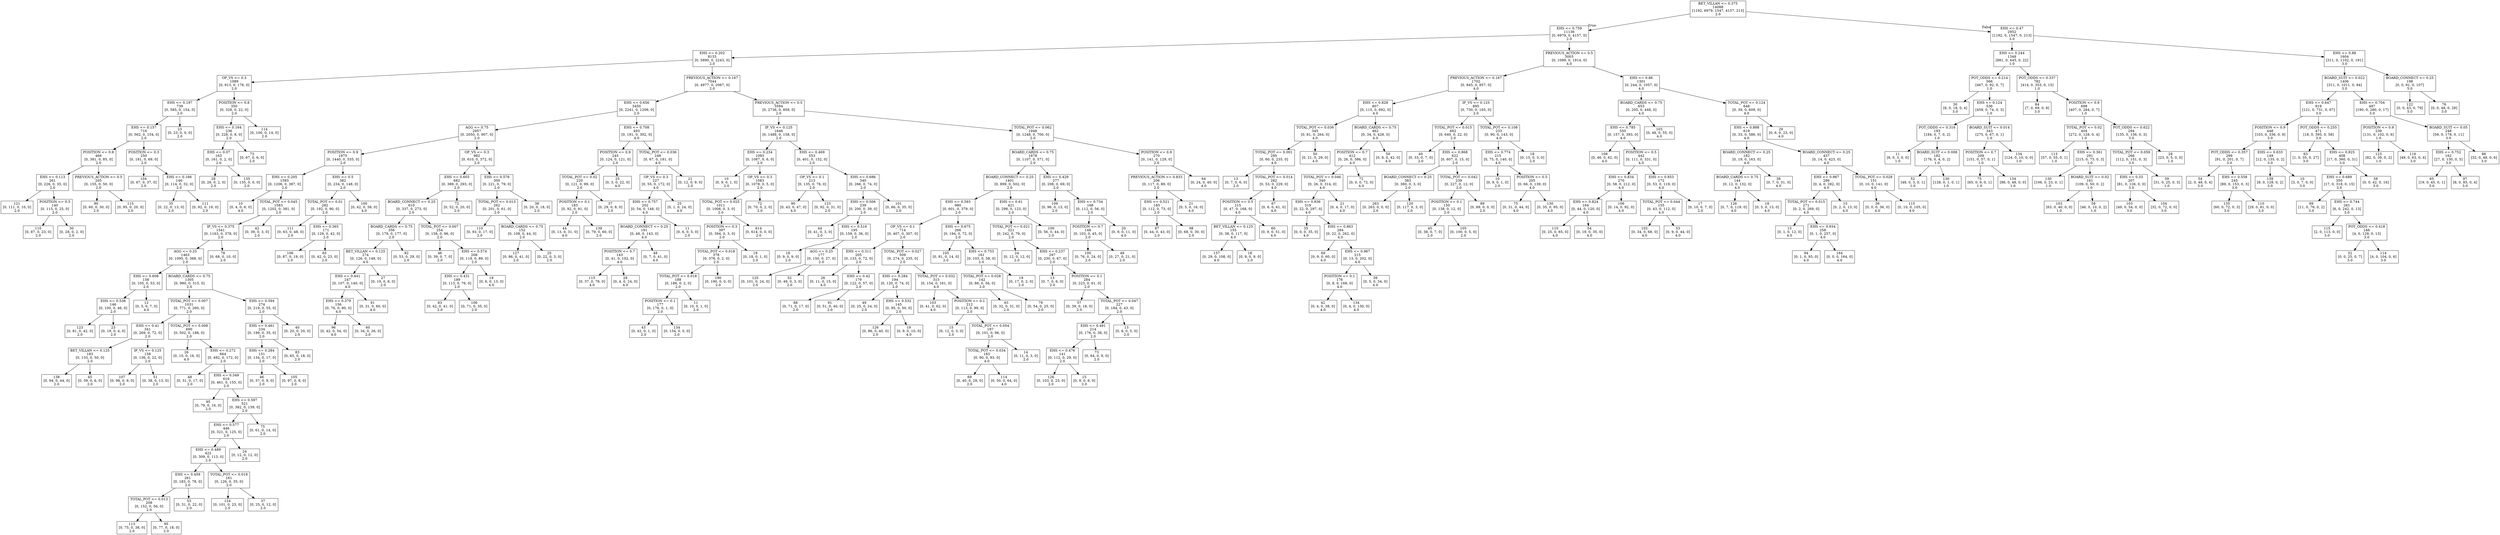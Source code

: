 digraph Tree {
node [shape=box] ;
0 [label="BET_VILLAN <= 0.375\n14088\n[1192, 6979, 1547, 4157, 213]\n2.0"] ;
1 [label="EHS <= 0.759\n11136\n[0, 6979, 0, 4157, 0]\n2.0"] ;
0 -> 1 [labeldistance=2.5, labelangle=45, headlabel="True"] ;
2 [label="EHS <= 0.202\n8133\n[0, 5890, 0, 2243, 0]\n2.0"] ;
1 -> 2 ;
3 [label="OP_VS <= 0.3\n1089\n[0, 913, 0, 176, 0]\n2.0"] ;
2 -> 3 ;
4 [label="EHS <= 0.197\n739\n[0, 585, 0, 154, 0]\n2.0"] ;
3 -> 4 ;
5 [label="EHS <= 0.157\n716\n[0, 562, 0, 154, 0]\n2.0"] ;
4 -> 5 ;
6 [label="POSITION <= 0.9\n466\n[0, 381, 0, 85, 0]\n2.0"] ;
5 -> 6 ;
7 [label="EHS <= 0.113\n261\n[0, 226, 0, 35, 0]\n2.0"] ;
6 -> 7 ;
8 [label="121\n[0, 111, 0, 10, 0]\n2.0"] ;
7 -> 8 ;
9 [label="POSITION <= 0.3\n140\n[0, 115, 0, 25, 0]\n2.0"] ;
7 -> 9 ;
10 [label="110\n[0, 87, 0, 23, 0]\n2.0"] ;
9 -> 10 ;
11 [label="30\n[0, 28, 0, 2, 0]\n2.0"] ;
9 -> 11 ;
12 [label="PREVIOUS_ACTION <= 0.5\n205\n[0, 155, 0, 50, 0]\n2.0"] ;
6 -> 12 ;
13 [label="90\n[0, 60, 0, 30, 0]\n2.0"] ;
12 -> 13 ;
14 [label="115\n[0, 95, 0, 20, 0]\n2.0"] ;
12 -> 14 ;
15 [label="POSITION <= 0.3\n250\n[0, 181, 0, 69, 0]\n2.0"] ;
5 -> 15 ;
16 [label="104\n[0, 67, 0, 37, 0]\n2.0"] ;
15 -> 16 ;
17 [label="EHS <= 0.166\n146\n[0, 114, 0, 32, 0]\n2.0"] ;
15 -> 17 ;
18 [label="35\n[0, 22, 0, 13, 0]\n2.0"] ;
17 -> 18 ;
19 [label="111\n[0, 92, 0, 19, 0]\n2.0"] ;
17 -> 19 ;
20 [label="23\n[0, 23, 0, 0, 0]\n2.0"] ;
4 -> 20 ;
21 [label="POSITION <= 0.8\n350\n[0, 328, 0, 22, 0]\n2.0"] ;
3 -> 21 ;
22 [label="EHS <= 0.164\n236\n[0, 228, 0, 8, 0]\n2.0"] ;
21 -> 22 ;
23 [label="EHS <= 0.07\n163\n[0, 161, 0, 2, 0]\n2.0"] ;
22 -> 23 ;
24 [label="28\n[0, 26, 0, 2, 0]\n2.0"] ;
23 -> 24 ;
25 [label="135\n[0, 135, 0, 0, 0]\n2.0"] ;
23 -> 25 ;
26 [label="73\n[0, 67, 0, 6, 0]\n2.0"] ;
22 -> 26 ;
27 [label="114\n[0, 100, 0, 14, 0]\n2.0"] ;
21 -> 27 ;
28 [label="PREVIOUS_ACTION <= 0.167\n7044\n[0, 4977, 0, 2067, 0]\n2.0"] ;
2 -> 28 ;
29 [label="EHS <= 0.656\n3450\n[0, 2241, 0, 1209, 0]\n2.0"] ;
28 -> 29 ;
30 [label="AGG <= 0.75\n2957\n[0, 2050, 0, 907, 0]\n2.0"] ;
29 -> 30 ;
31 [label="POSITION <= 0.9\n1975\n[0, 1440, 0, 535, 0]\n2.0"] ;
30 -> 31 ;
32 [label="EHS <= 0.205\n1593\n[0, 1206, 0, 387, 0]\n2.0"] ;
31 -> 32 ;
33 [label="10\n[0, 4, 0, 6, 0]\n4.0"] ;
32 -> 33 ;
34 [label="TOTAL_POT <= 0.045\n1583\n[0, 1202, 0, 381, 0]\n2.0"] ;
32 -> 34 ;
35 [label="IP_VS <= 0.375\n1541\n[0, 1163, 0, 378, 0]\n2.0"] ;
34 -> 35 ;
36 [label="AGG <= 0.25\n1463\n[0, 1095, 0, 368, 0]\n2.0"] ;
35 -> 36 ;
37 [label="EHS <= 0.608\n158\n[0, 105, 0, 53, 0]\n2.0"] ;
36 -> 37 ;
38 [label="EHS <= 0.538\n146\n[0, 100, 0, 46, 0]\n2.0"] ;
37 -> 38 ;
39 [label="123\n[0, 81, 0, 42, 0]\n2.0"] ;
38 -> 39 ;
40 [label="23\n[0, 19, 0, 4, 0]\n2.0"] ;
38 -> 40 ;
41 [label="12\n[0, 5, 0, 7, 0]\n4.0"] ;
37 -> 41 ;
42 [label="BOARD_CARDS <= 0.75\n1305\n[0, 990, 0, 315, 0]\n2.0"] ;
36 -> 42 ;
43 [label="TOTAL_POT <= 0.007\n1031\n[0, 771, 0, 260, 0]\n2.0"] ;
42 -> 43 ;
44 [label="EHS <= 0.41\n341\n[0, 269, 0, 72, 0]\n2.0"] ;
43 -> 44 ;
45 [label="BET_VILLAN <= 0.125\n183\n[0, 133, 0, 50, 0]\n2.0"] ;
44 -> 45 ;
46 [label="138\n[0, 94, 0, 44, 0]\n2.0"] ;
45 -> 46 ;
47 [label="45\n[0, 39, 0, 6, 0]\n2.0"] ;
45 -> 47 ;
48 [label="IP_VS <= 0.125\n158\n[0, 136, 0, 22, 0]\n2.0"] ;
44 -> 48 ;
49 [label="107\n[0, 98, 0, 9, 0]\n2.0"] ;
48 -> 49 ;
50 [label="51\n[0, 38, 0, 13, 0]\n2.0"] ;
48 -> 50 ;
51 [label="TOTAL_POT <= 0.008\n690\n[0, 502, 0, 188, 0]\n2.0"] ;
43 -> 51 ;
52 [label="26\n[0, 10, 0, 16, 0]\n4.0"] ;
51 -> 52 ;
53 [label="EHS <= 0.272\n664\n[0, 492, 0, 172, 0]\n2.0"] ;
51 -> 53 ;
54 [label="48\n[0, 31, 0, 17, 0]\n2.0"] ;
53 -> 54 ;
55 [label="EHS <= 0.349\n616\n[0, 461, 0, 155, 0]\n2.0"] ;
53 -> 55 ;
56 [label="95\n[0, 79, 0, 16, 0]\n2.0"] ;
55 -> 56 ;
57 [label="EHS <= 0.597\n521\n[0, 382, 0, 139, 0]\n2.0"] ;
55 -> 57 ;
58 [label="EHS <= 0.577\n446\n[0, 321, 0, 125, 0]\n2.0"] ;
57 -> 58 ;
59 [label="EHS <= 0.489\n422\n[0, 309, 0, 113, 0]\n2.0"] ;
58 -> 59 ;
60 [label="EHS <= 0.459\n261\n[0, 183, 0, 78, 0]\n2.0"] ;
59 -> 60 ;
61 [label="TOTAL_POT <= 0.013\n208\n[0, 152, 0, 56, 0]\n2.0"] ;
60 -> 61 ;
62 [label="113\n[0, 75, 0, 38, 0]\n2.0"] ;
61 -> 62 ;
63 [label="95\n[0, 77, 0, 18, 0]\n2.0"] ;
61 -> 63 ;
64 [label="53\n[0, 31, 0, 22, 0]\n2.0"] ;
60 -> 64 ;
65 [label="TOTAL_POT <= 0.018\n161\n[0, 126, 0, 35, 0]\n2.0"] ;
59 -> 65 ;
66 [label="124\n[0, 101, 0, 23, 0]\n2.0"] ;
65 -> 66 ;
67 [label="37\n[0, 25, 0, 12, 0]\n2.0"] ;
65 -> 67 ;
68 [label="24\n[0, 12, 0, 12, 0]\n2.0"] ;
58 -> 68 ;
69 [label="75\n[0, 61, 0, 14, 0]\n2.0"] ;
57 -> 69 ;
70 [label="EHS <= 0.594\n274\n[0, 219, 0, 55, 0]\n2.0"] ;
42 -> 70 ;
71 [label="EHS <= 0.461\n234\n[0, 199, 0, 35, 0]\n2.0"] ;
70 -> 71 ;
72 [label="EHS <= 0.284\n151\n[0, 134, 0, 17, 0]\n2.0"] ;
71 -> 72 ;
73 [label="46\n[0, 37, 0, 9, 0]\n2.0"] ;
72 -> 73 ;
74 [label="105\n[0, 97, 0, 8, 0]\n2.0"] ;
72 -> 74 ;
75 [label="83\n[0, 65, 0, 18, 0]\n2.0"] ;
71 -> 75 ;
76 [label="40\n[0, 20, 0, 20, 0]\n2.0"] ;
70 -> 76 ;
77 [label="78\n[0, 68, 0, 10, 0]\n2.0"] ;
35 -> 77 ;
78 [label="42\n[0, 39, 0, 3, 0]\n2.0"] ;
34 -> 78 ;
79 [label="EHS <= 0.5\n382\n[0, 234, 0, 148, 0]\n2.0"] ;
31 -> 79 ;
80 [label="TOTAL_POT <= 0.01\n282\n[0, 192, 0, 90, 0]\n2.0"] ;
79 -> 80 ;
81 [label="111\n[0, 63, 0, 48, 0]\n2.0"] ;
80 -> 81 ;
82 [label="EHS <= 0.365\n171\n[0, 129, 0, 42, 0]\n2.0"] ;
80 -> 82 ;
83 [label="106\n[0, 87, 0, 19, 0]\n2.0"] ;
82 -> 83 ;
84 [label="65\n[0, 42, 0, 23, 0]\n2.0"] ;
82 -> 84 ;
85 [label="100\n[0, 42, 0, 58, 0]\n4.0"] ;
79 -> 85 ;
86 [label="OP_VS <= 0.3\n982\n[0, 610, 0, 372, 0]\n2.0"] ;
30 -> 86 ;
87 [label="EHS <= 0.603\n682\n[0, 389, 0, 293, 0]\n2.0"] ;
86 -> 87 ;
88 [label="BOARD_CONNECT <= 0.25\n610\n[0, 337, 0, 273, 0]\n2.0"] ;
87 -> 88 ;
89 [label="BOARD_CARDS <= 0.75\n356\n[0, 179, 0, 177, 0]\n2.0"] ;
88 -> 89 ;
90 [label="BET_VILLAN <= 0.125\n274\n[0, 126, 0, 148, 0]\n4.0"] ;
89 -> 90 ;
91 [label="EHS <= 0.441\n247\n[0, 107, 0, 140, 0]\n4.0"] ;
90 -> 91 ;
92 [label="EHS <= 0.379\n156\n[0, 76, 0, 80, 0]\n4.0"] ;
91 -> 92 ;
93 [label="96\n[0, 42, 0, 54, 0]\n4.0"] ;
92 -> 93 ;
94 [label="60\n[0, 34, 0, 26, 0]\n2.0"] ;
92 -> 94 ;
95 [label="91\n[0, 31, 0, 60, 0]\n4.0"] ;
91 -> 95 ;
96 [label="27\n[0, 19, 0, 8, 0]\n2.0"] ;
90 -> 96 ;
97 [label="82\n[0, 53, 0, 29, 0]\n2.0"] ;
89 -> 97 ;
98 [label="TOTAL_POT <= 0.007\n254\n[0, 158, 0, 96, 0]\n2.0"] ;
88 -> 98 ;
99 [label="46\n[0, 39, 0, 7, 0]\n2.0"] ;
98 -> 99 ;
100 [label="EHS <= 0.574\n208\n[0, 119, 0, 89, 0]\n2.0"] ;
98 -> 100 ;
101 [label="EHS <= 0.431\n189\n[0, 113, 0, 76, 0]\n2.0"] ;
100 -> 101 ;
102 [label="83\n[0, 42, 0, 41, 0]\n2.0"] ;
101 -> 102 ;
103 [label="106\n[0, 71, 0, 35, 0]\n2.0"] ;
101 -> 103 ;
104 [label="19\n[0, 6, 0, 13, 0]\n4.0"] ;
100 -> 104 ;
105 [label="72\n[0, 52, 0, 20, 0]\n2.0"] ;
87 -> 105 ;
106 [label="EHS <= 0.576\n300\n[0, 221, 0, 79, 0]\n2.0"] ;
86 -> 106 ;
107 [label="TOTAL_POT <= 0.013\n262\n[0, 201, 0, 61, 0]\n2.0"] ;
106 -> 107 ;
108 [label="110\n[0, 93, 0, 17, 0]\n2.0"] ;
107 -> 108 ;
109 [label="BOARD_CARDS <= 0.75\n152\n[0, 108, 0, 44, 0]\n2.0"] ;
107 -> 109 ;
110 [label="127\n[0, 86, 0, 41, 0]\n2.0"] ;
109 -> 110 ;
111 [label="25\n[0, 22, 0, 3, 0]\n2.0"] ;
109 -> 111 ;
112 [label="38\n[0, 20, 0, 18, 0]\n2.0"] ;
106 -> 112 ;
113 [label="EHS <= 0.708\n493\n[0, 191, 0, 302, 0]\n4.0"] ;
29 -> 113 ;
114 [label="POSITION <= 0.9\n245\n[0, 124, 0, 121, 0]\n2.0"] ;
113 -> 114 ;
115 [label="TOTAL_POT <= 0.02\n220\n[0, 121, 0, 99, 0]\n2.0"] ;
114 -> 115 ;
116 [label="POSITION <= 0.1\n183\n[0, 92, 0, 91, 0]\n2.0"] ;
115 -> 116 ;
117 [label="44\n[0, 13, 0, 31, 0]\n4.0"] ;
116 -> 117 ;
118 [label="139\n[0, 79, 0, 60, 0]\n2.0"] ;
116 -> 118 ;
119 [label="37\n[0, 29, 0, 8, 0]\n2.0"] ;
115 -> 119 ;
120 [label="25\n[0, 3, 0, 22, 0]\n4.0"] ;
114 -> 120 ;
121 [label="TOTAL_POT <= 0.036\n248\n[0, 67, 0, 181, 0]\n4.0"] ;
113 -> 121 ;
122 [label="OP_VS <= 0.3\n227\n[0, 55, 0, 172, 0]\n4.0"] ;
121 -> 122 ;
123 [label="EHS <= 0.757\n202\n[0, 54, 0, 148, 0]\n4.0"] ;
122 -> 123 ;
124 [label="BOARD_CONNECT <= 0.25\n191\n[0, 48, 0, 143, 0]\n4.0"] ;
123 -> 124 ;
125 [label="POSITION <= 0.7\n143\n[0, 41, 0, 102, 0]\n4.0"] ;
124 -> 125 ;
126 [label="115\n[0, 37, 0, 78, 0]\n4.0"] ;
125 -> 126 ;
127 [label="28\n[0, 4, 0, 24, 0]\n4.0"] ;
125 -> 127 ;
128 [label="48\n[0, 7, 0, 41, 0]\n4.0"] ;
124 -> 128 ;
129 [label="11\n[0, 6, 0, 5, 0]\n2.0"] ;
123 -> 129 ;
130 [label="25\n[0, 1, 0, 24, 0]\n4.0"] ;
122 -> 130 ;
131 [label="21\n[0, 12, 0, 9, 0]\n2.0"] ;
121 -> 131 ;
132 [label="PREVIOUS_ACTION <= 0.5\n3594\n[0, 2736, 0, 858, 0]\n2.0"] ;
28 -> 132 ;
133 [label="IP_VS <= 0.125\n1646\n[0, 1488, 0, 158, 0]\n2.0"] ;
132 -> 133 ;
134 [label="EHS <= 0.234\n1093\n[0, 1087, 0, 6, 0]\n2.0"] ;
133 -> 134 ;
135 [label="10\n[0, 9, 0, 1, 0]\n2.0"] ;
134 -> 135 ;
136 [label="OP_VS <= 0.3\n1083\n[0, 1078, 0, 5, 0]\n2.0"] ;
134 -> 136 ;
137 [label="TOTAL_POT <= 0.025\n1011\n[0, 1008, 0, 3, 0]\n2.0"] ;
136 -> 137 ;
138 [label="POSITION <= 0.3\n397\n[0, 394, 0, 3, 0]\n2.0"] ;
137 -> 138 ;
139 [label="TOTAL_POT <= 0.018\n378\n[0, 376, 0, 2, 0]\n2.0"] ;
138 -> 139 ;
140 [label="TOTAL_POT <= 0.018\n188\n[0, 186, 0, 2, 0]\n2.0"] ;
139 -> 140 ;
141 [label="POSITION <= 0.1\n177\n[0, 176, 0, 1, 0]\n2.0"] ;
140 -> 141 ;
142 [label="43\n[0, 42, 0, 1, 0]\n2.0"] ;
141 -> 142 ;
143 [label="134\n[0, 134, 0, 0, 0]\n2.0"] ;
141 -> 143 ;
144 [label="11\n[0, 10, 0, 1, 0]\n2.0"] ;
140 -> 144 ;
145 [label="190\n[0, 190, 0, 0, 0]\n2.0"] ;
139 -> 145 ;
146 [label="19\n[0, 18, 0, 1, 0]\n2.0"] ;
138 -> 146 ;
147 [label="614\n[0, 614, 0, 0, 0]\n2.0"] ;
137 -> 147 ;
148 [label="72\n[0, 70, 0, 2, 0]\n2.0"] ;
136 -> 148 ;
149 [label="EHS <= 0.469\n553\n[0, 401, 0, 152, 0]\n2.0"] ;
133 -> 149 ;
150 [label="OP_VS <= 0.1\n213\n[0, 135, 0, 78, 0]\n2.0"] ;
149 -> 150 ;
151 [label="90\n[0, 43, 0, 47, 0]\n4.0"] ;
150 -> 151 ;
152 [label="123\n[0, 92, 0, 31, 0]\n2.0"] ;
150 -> 152 ;
153 [label="EHS <= 0.686\n340\n[0, 266, 0, 74, 0]\n2.0"] ;
149 -> 153 ;
154 [label="EHS <= 0.506\n239\n[0, 200, 0, 39, 0]\n2.0"] ;
153 -> 154 ;
155 [label="44\n[0, 41, 0, 3, 0]\n2.0"] ;
154 -> 155 ;
156 [label="EHS <= 0.516\n195\n[0, 159, 0, 36, 0]\n2.0"] ;
154 -> 156 ;
157 [label="18\n[0, 9, 0, 9, 0]\n2.0"] ;
156 -> 157 ;
158 [label="AGG <= 0.25\n177\n[0, 150, 0, 27, 0]\n2.0"] ;
156 -> 158 ;
159 [label="125\n[0, 101, 0, 24, 0]\n2.0"] ;
158 -> 159 ;
160 [label="52\n[0, 49, 0, 3, 0]\n2.0"] ;
158 -> 160 ;
161 [label="101\n[0, 66, 0, 35, 0]\n2.0"] ;
153 -> 161 ;
162 [label="TOTAL_POT <= 0.062\n1948\n[0, 1248, 0, 700, 0]\n2.0"] ;
132 -> 162 ;
163 [label="BOARD_CARDS <= 0.75\n1678\n[0, 1107, 0, 571, 0]\n2.0"] ;
162 -> 163 ;
164 [label="BOARD_CONNECT <= 0.25\n1401\n[0, 899, 0, 502, 0]\n2.0"] ;
163 -> 164 ;
165 [label="EHS <= 0.593\n980\n[0, 601, 0, 379, 0]\n2.0"] ;
164 -> 165 ;
166 [label="OP_VS <= 0.1\n714\n[0, 407, 0, 307, 0]\n2.0"] ;
165 -> 166 ;
167 [label="EHS <= 0.311\n205\n[0, 133, 0, 72, 0]\n2.0"] ;
166 -> 167 ;
168 [label="26\n[0, 11, 0, 15, 0]\n4.0"] ;
167 -> 168 ;
169 [label="EHS <= 0.42\n179\n[0, 122, 0, 57, 0]\n2.0"] ;
167 -> 169 ;
170 [label="88\n[0, 71, 0, 17, 0]\n2.0"] ;
169 -> 170 ;
171 [label="91\n[0, 51, 0, 40, 0]\n2.0"] ;
169 -> 171 ;
172 [label="TOTAL_POT <= 0.027\n509\n[0, 274, 0, 235, 0]\n2.0"] ;
166 -> 172 ;
173 [label="EHS <= 0.284\n194\n[0, 120, 0, 74, 0]\n2.0"] ;
172 -> 173 ;
174 [label="49\n[0, 25, 0, 24, 0]\n2.0"] ;
173 -> 174 ;
175 [label="EHS <= 0.532\n145\n[0, 95, 0, 50, 0]\n2.0"] ;
173 -> 175 ;
176 [label="126\n[0, 86, 0, 40, 0]\n2.0"] ;
175 -> 176 ;
177 [label="19\n[0, 9, 0, 10, 0]\n4.0"] ;
175 -> 177 ;
178 [label="TOTAL_POT <= 0.032\n315\n[0, 154, 0, 161, 0]\n4.0"] ;
172 -> 178 ;
179 [label="103\n[0, 41, 0, 62, 0]\n4.0"] ;
178 -> 179 ;
180 [label="POSITION <= 0.1\n212\n[0, 113, 0, 99, 0]\n2.0"] ;
178 -> 180 ;
181 [label="15\n[0, 12, 0, 3, 0]\n2.0"] ;
180 -> 181 ;
182 [label="TOTAL_POT <= 0.054\n197\n[0, 101, 0, 96, 0]\n2.0"] ;
180 -> 182 ;
183 [label="TOTAL_POT <= 0.034\n183\n[0, 90, 0, 93, 0]\n4.0"] ;
182 -> 183 ;
184 [label="69\n[0, 40, 0, 29, 0]\n2.0"] ;
183 -> 184 ;
185 [label="114\n[0, 50, 0, 64, 0]\n4.0"] ;
183 -> 185 ;
186 [label="14\n[0, 11, 0, 3, 0]\n2.0"] ;
182 -> 186 ;
187 [label="EHS <= 0.675\n266\n[0, 194, 0, 72, 0]\n2.0"] ;
165 -> 187 ;
188 [label="105\n[0, 91, 0, 14, 0]\n2.0"] ;
187 -> 188 ;
189 [label="EHS <= 0.753\n161\n[0, 103, 0, 58, 0]\n2.0"] ;
187 -> 189 ;
190 [label="TOTAL_POT <= 0.028\n142\n[0, 86, 0, 56, 0]\n2.0"] ;
189 -> 190 ;
191 [label="63\n[0, 32, 0, 31, 0]\n2.0"] ;
190 -> 191 ;
192 [label="79\n[0, 54, 0, 25, 0]\n2.0"] ;
190 -> 192 ;
193 [label="19\n[0, 17, 0, 2, 0]\n2.0"] ;
189 -> 193 ;
194 [label="EHS <= 0.61\n421\n[0, 298, 0, 123, 0]\n2.0"] ;
164 -> 194 ;
195 [label="TOTAL_POT <= 0.021\n321\n[0, 242, 0, 79, 0]\n2.0"] ;
194 -> 195 ;
196 [label="24\n[0, 12, 0, 12, 0]\n2.0"] ;
195 -> 196 ;
197 [label="EHS <= 0.237\n297\n[0, 230, 0, 67, 0]\n2.0"] ;
195 -> 197 ;
198 [label="13\n[0, 7, 0, 6, 0]\n2.0"] ;
197 -> 198 ;
199 [label="POSITION <= 0.1\n284\n[0, 223, 0, 61, 0]\n2.0"] ;
197 -> 199 ;
200 [label="57\n[0, 39, 0, 18, 0]\n2.0"] ;
199 -> 200 ;
201 [label="TOTAL_POT <= 0.047\n227\n[0, 184, 0, 43, 0]\n2.0"] ;
199 -> 201 ;
202 [label="EHS <= 0.491\n214\n[0, 176, 0, 38, 0]\n2.0"] ;
201 -> 202 ;
203 [label="EHS <= 0.476\n141\n[0, 112, 0, 29, 0]\n2.0"] ;
202 -> 203 ;
204 [label="126\n[0, 103, 0, 23, 0]\n2.0"] ;
203 -> 204 ;
205 [label="15\n[0, 9, 0, 6, 0]\n2.0"] ;
203 -> 205 ;
206 [label="73\n[0, 64, 0, 9, 0]\n2.0"] ;
202 -> 206 ;
207 [label="13\n[0, 8, 0, 5, 0]\n2.0"] ;
201 -> 207 ;
208 [label="100\n[0, 56, 0, 44, 0]\n2.0"] ;
194 -> 208 ;
209 [label="EHS <= 0.429\n277\n[0, 208, 0, 69, 0]\n2.0"] ;
163 -> 209 ;
210 [label="109\n[0, 96, 0, 13, 0]\n2.0"] ;
209 -> 210 ;
211 [label="EHS <= 0.734\n168\n[0, 112, 0, 56, 0]\n2.0"] ;
209 -> 211 ;
212 [label="POSITION <= 0.7\n148\n[0, 103, 0, 45, 0]\n2.0"] ;
211 -> 212 ;
213 [label="100\n[0, 76, 0, 24, 0]\n2.0"] ;
212 -> 213 ;
214 [label="48\n[0, 27, 0, 21, 0]\n2.0"] ;
212 -> 214 ;
215 [label="20\n[0, 9, 0, 11, 0]\n4.0"] ;
211 -> 215 ;
216 [label="POSITION <= 0.9\n270\n[0, 141, 0, 129, 0]\n2.0"] ;
162 -> 216 ;
217 [label="PREVIOUS_ACTION <= 0.833\n206\n[0, 117, 0, 89, 0]\n2.0"] ;
216 -> 217 ;
218 [label="EHS <= 0.521\n185\n[0, 112, 0, 73, 0]\n2.0"] ;
217 -> 218 ;
219 [label="87\n[0, 44, 0, 43, 0]\n2.0"] ;
218 -> 219 ;
220 [label="98\n[0, 68, 0, 30, 0]\n2.0"] ;
218 -> 220 ;
221 [label="21\n[0, 5, 0, 16, 0]\n4.0"] ;
217 -> 221 ;
222 [label="64\n[0, 24, 0, 40, 0]\n4.0"] ;
216 -> 222 ;
223 [label="PREVIOUS_ACTION <= 0.5\n3003\n[0, 1089, 0, 1914, 0]\n4.0"] ;
1 -> 223 ;
224 [label="PREVIOUS_ACTION <= 0.167\n1702\n[0, 845, 0, 857, 0]\n4.0"] ;
223 -> 224 ;
225 [label="EHS <= 0.828\n807\n[0, 115, 0, 692, 0]\n4.0"] ;
224 -> 225 ;
226 [label="TOTAL_POT <= 0.036\n345\n[0, 81, 0, 264, 0]\n4.0"] ;
225 -> 226 ;
227 [label="TOTAL_POT <= 0.001\n295\n[0, 60, 0, 235, 0]\n4.0"] ;
226 -> 227 ;
228 [label="13\n[0, 7, 0, 6, 0]\n2.0"] ;
227 -> 228 ;
229 [label="TOTAL_POT <= 0.014\n282\n[0, 53, 0, 229, 0]\n4.0"] ;
227 -> 229 ;
230 [label="POSITION <= 0.5\n215\n[0, 47, 0, 168, 0]\n4.0"] ;
229 -> 230 ;
231 [label="BET_VILLAN <= 0.125\n155\n[0, 38, 0, 117, 0]\n4.0"] ;
230 -> 231 ;
232 [label="137\n[0, 29, 0, 108, 0]\n4.0"] ;
231 -> 232 ;
233 [label="18\n[0, 9, 0, 9, 0]\n2.0"] ;
231 -> 233 ;
234 [label="60\n[0, 9, 0, 51, 0]\n4.0"] ;
230 -> 234 ;
235 [label="67\n[0, 6, 0, 61, 0]\n4.0"] ;
229 -> 235 ;
236 [label="50\n[0, 21, 0, 29, 0]\n4.0"] ;
226 -> 236 ;
237 [label="BOARD_CARDS <= 0.75\n462\n[0, 34, 0, 428, 0]\n4.0"] ;
225 -> 237 ;
238 [label="POSITION <= 0.7\n412\n[0, 26, 0, 386, 0]\n4.0"] ;
237 -> 238 ;
239 [label="TOTAL_POT <= 0.046\n340\n[0, 26, 0, 314, 0]\n4.0"] ;
238 -> 239 ;
240 [label="EHS <= 0.836\n319\n[0, 22, 0, 297, 0]\n4.0"] ;
239 -> 240 ;
241 [label="35\n[0, 0, 0, 35, 0]\n4.0"] ;
240 -> 241 ;
242 [label="EHS <= 0.863\n284\n[0, 22, 0, 262, 0]\n4.0"] ;
240 -> 242 ;
243 [label="69\n[0, 9, 0, 60, 0]\n4.0"] ;
242 -> 243 ;
244 [label="EHS <= 0.967\n215\n[0, 13, 0, 202, 0]\n4.0"] ;
242 -> 244 ;
245 [label="POSITION <= 0.1\n176\n[0, 8, 0, 168, 0]\n4.0"] ;
244 -> 245 ;
246 [label="42\n[0, 4, 0, 38, 0]\n4.0"] ;
245 -> 246 ;
247 [label="134\n[0, 4, 0, 130, 0]\n4.0"] ;
245 -> 247 ;
248 [label="39\n[0, 5, 0, 34, 0]\n4.0"] ;
244 -> 248 ;
249 [label="21\n[0, 4, 0, 17, 0]\n4.0"] ;
239 -> 249 ;
250 [label="72\n[0, 0, 0, 72, 0]\n4.0"] ;
238 -> 250 ;
251 [label="50\n[0, 8, 0, 42, 0]\n4.0"] ;
237 -> 251 ;
252 [label="IP_VS <= 0.125\n895\n[0, 730, 0, 165, 0]\n2.0"] ;
224 -> 252 ;
253 [label="TOTAL_POT <= 0.015\n662\n[0, 640, 0, 22, 0]\n2.0"] ;
252 -> 253 ;
254 [label="40\n[0, 33, 0, 7, 0]\n2.0"] ;
253 -> 254 ;
255 [label="EHS <= 0.868\n622\n[0, 607, 0, 15, 0]\n2.0"] ;
253 -> 255 ;
256 [label="BOARD_CONNECT <= 0.25\n383\n[0, 380, 0, 3, 0]\n2.0"] ;
255 -> 256 ;
257 [label="263\n[0, 263, 0, 0, 0]\n2.0"] ;
256 -> 257 ;
258 [label="120\n[0, 117, 0, 3, 0]\n2.0"] ;
256 -> 258 ;
259 [label="TOTAL_POT <= 0.042\n239\n[0, 227, 0, 12, 0]\n2.0"] ;
255 -> 259 ;
260 [label="POSITION <= 0.1\n150\n[0, 138, 0, 12, 0]\n2.0"] ;
259 -> 260 ;
261 [label="45\n[0, 38, 0, 7, 0]\n2.0"] ;
260 -> 261 ;
262 [label="105\n[0, 100, 0, 5, 0]\n2.0"] ;
260 -> 262 ;
263 [label="89\n[0, 89, 0, 0, 0]\n2.0"] ;
259 -> 263 ;
264 [label="TOTAL_POT <= 0.108\n233\n[0, 90, 0, 143, 0]\n4.0"] ;
252 -> 264 ;
265 [label="EHS <= 0.774\n215\n[0, 75, 0, 140, 0]\n4.0"] ;
264 -> 265 ;
266 [label="10\n[0, 9, 0, 1, 0]\n2.0"] ;
265 -> 266 ;
267 [label="POSITION <= 0.5\n205\n[0, 66, 0, 139, 0]\n4.0"] ;
265 -> 267 ;
268 [label="75\n[0, 31, 0, 44, 0]\n4.0"] ;
267 -> 268 ;
269 [label="130\n[0, 35, 0, 95, 0]\n4.0"] ;
267 -> 269 ;
270 [label="18\n[0, 15, 0, 3, 0]\n2.0"] ;
264 -> 270 ;
271 [label="EHS <= 0.86\n1301\n[0, 244, 0, 1057, 0]\n4.0"] ;
223 -> 271 ;
272 [label="BOARD_CARDS <= 0.75\n653\n[0, 205, 0, 448, 0]\n4.0"] ;
271 -> 272 ;
273 [label="EHS <= 0.785\n550\n[0, 157, 0, 393, 0]\n4.0"] ;
272 -> 273 ;
274 [label="108\n[0, 46, 0, 62, 0]\n4.0"] ;
273 -> 274 ;
275 [label="POSITION <= 0.5\n442\n[0, 111, 0, 331, 0]\n4.0"] ;
273 -> 275 ;
276 [label="EHS <= 0.834\n270\n[0, 58, 0, 212, 0]\n4.0"] ;
275 -> 276 ;
277 [label="EHS <= 0.824\n164\n[0, 44, 0, 120, 0]\n4.0"] ;
276 -> 277 ;
278 [label="110\n[0, 25, 0, 85, 0]\n4.0"] ;
277 -> 278 ;
279 [label="54\n[0, 19, 0, 35, 0]\n4.0"] ;
277 -> 279 ;
280 [label="106\n[0, 14, 0, 92, 0]\n4.0"] ;
276 -> 280 ;
281 [label="EHS <= 0.853\n172\n[0, 53, 0, 119, 0]\n4.0"] ;
275 -> 281 ;
282 [label="TOTAL_POT <= 0.044\n155\n[0, 43, 0, 112, 0]\n4.0"] ;
281 -> 282 ;
283 [label="102\n[0, 34, 0, 68, 0]\n4.0"] ;
282 -> 283 ;
284 [label="53\n[0, 9, 0, 44, 0]\n4.0"] ;
282 -> 284 ;
285 [label="17\n[0, 10, 0, 7, 0]\n2.0"] ;
281 -> 285 ;
286 [label="103\n[0, 48, 0, 55, 0]\n4.0"] ;
272 -> 286 ;
287 [label="TOTAL_POT <= 0.124\n648\n[0, 39, 0, 609, 0]\n4.0"] ;
271 -> 287 ;
288 [label="EHS <= 0.888\n619\n[0, 33, 0, 586, 0]\n4.0"] ;
287 -> 288 ;
289 [label="BOARD_CONNECT <= 0.25\n182\n[0, 19, 0, 163, 0]\n4.0"] ;
288 -> 289 ;
290 [label="BOARD_CARDS <= 0.75\n144\n[0, 12, 0, 132, 0]\n4.0"] ;
289 -> 290 ;
291 [label="126\n[0, 7, 0, 119, 0]\n4.0"] ;
290 -> 291 ;
292 [label="18\n[0, 5, 0, 13, 0]\n4.0"] ;
290 -> 292 ;
293 [label="38\n[0, 7, 0, 31, 0]\n4.0"] ;
289 -> 293 ;
294 [label="BOARD_CONNECT <= 0.25\n437\n[0, 14, 0, 423, 0]\n4.0"] ;
288 -> 294 ;
295 [label="EHS <= 0.987\n286\n[0, 4, 0, 282, 0]\n4.0"] ;
294 -> 295 ;
296 [label="TOTAL_POT <= 0.015\n271\n[0, 2, 0, 269, 0]\n4.0"] ;
295 -> 296 ;
297 [label="13\n[0, 1, 0, 12, 0]\n4.0"] ;
296 -> 297 ;
298 [label="EHS <= 0.934\n258\n[0, 1, 0, 257, 0]\n4.0"] ;
296 -> 298 ;
299 [label="94\n[0, 1, 0, 93, 0]\n4.0"] ;
298 -> 299 ;
300 [label="164\n[0, 0, 0, 164, 0]\n4.0"] ;
298 -> 300 ;
301 [label="15\n[0, 2, 0, 13, 0]\n4.0"] ;
295 -> 301 ;
302 [label="TOTAL_POT <= 0.028\n151\n[0, 10, 0, 141, 0]\n4.0"] ;
294 -> 302 ;
303 [label="36\n[0, 0, 0, 36, 0]\n4.0"] ;
302 -> 303 ;
304 [label="115\n[0, 10, 0, 105, 0]\n4.0"] ;
302 -> 304 ;
305 [label="29\n[0, 6, 0, 23, 0]\n4.0"] ;
287 -> 305 ;
306 [label="EHS <= 0.47\n2952\n[1192, 0, 1547, 0, 213]\n3.0"] ;
0 -> 306 [labeldistance=2.5, labelangle=-45, headlabel="False"] ;
307 [label="EHS <= 0.244\n1348\n[881, 0, 445, 0, 22]\n1.0"] ;
306 -> 307 ;
308 [label="POT_ODDS <= 0.214\n566\n[467, 0, 92, 0, 7]\n1.0"] ;
307 -> 308 ;
309 [label="30\n[8, 0, 18, 0, 4]\n3.0"] ;
308 -> 309 ;
310 [label="EHS <= 0.124\n536\n[459, 0, 74, 0, 3]\n1.0"] ;
308 -> 310 ;
311 [label="POT_ODDS <= 0.316\n193\n[184, 0, 7, 0, 2]\n1.0"] ;
310 -> 311 ;
312 [label="11\n[8, 0, 3, 0, 0]\n1.0"] ;
311 -> 312 ;
313 [label="BOARD_SUIT <= 0.008\n182\n[176, 0, 4, 0, 2]\n1.0"] ;
311 -> 313 ;
314 [label="52\n[48, 0, 3, 0, 1]\n1.0"] ;
313 -> 314 ;
315 [label="130\n[128, 0, 1, 0, 1]\n1.0"] ;
313 -> 315 ;
316 [label="BOARD_SUIT <= 0.014\n343\n[275, 0, 67, 0, 1]\n1.0"] ;
310 -> 316 ;
317 [label="POSITION <= 0.7\n209\n[151, 0, 57, 0, 1]\n1.0"] ;
316 -> 317 ;
318 [label="75\n[65, 0, 9, 0, 1]\n1.0"] ;
317 -> 318 ;
319 [label="134\n[86, 0, 48, 0, 0]\n1.0"] ;
317 -> 319 ;
320 [label="134\n[124, 0, 10, 0, 0]\n1.0"] ;
316 -> 320 ;
321 [label="POT_ODDS <= 0.337\n782\n[414, 0, 353, 0, 15]\n1.0"] ;
307 -> 321 ;
322 [label="84\n[7, 0, 69, 0, 8]\n3.0"] ;
321 -> 322 ;
323 [label="POSITION <= 0.9\n698\n[407, 0, 284, 0, 7]\n1.0"] ;
321 -> 323 ;
324 [label="TOTAL_POT <= 0.02\n404\n[272, 0, 128, 0, 4]\n1.0"] ;
323 -> 324 ;
325 [label="113\n[57, 0, 55, 0, 1]\n1.0"] ;
324 -> 325 ;
326 [label="EHS <= 0.361\n291\n[215, 0, 73, 0, 3]\n1.0"] ;
324 -> 326 ;
327 [label="130\n[106, 0, 23, 0, 1]\n1.0"] ;
326 -> 327 ;
328 [label="BOARD_SUIT <= 0.02\n161\n[109, 0, 50, 0, 2]\n1.0"] ;
326 -> 328 ;
329 [label="103\n[63, 0, 40, 0, 0]\n1.0"] ;
328 -> 329 ;
330 [label="58\n[46, 0, 10, 0, 2]\n1.0"] ;
328 -> 330 ;
331 [label="POT_ODDS <= 0.622\n294\n[135, 0, 156, 0, 3]\n3.0"] ;
323 -> 331 ;
332 [label="TOTAL_POT <= 0.059\n266\n[112, 0, 151, 0, 3]\n3.0"] ;
331 -> 332 ;
333 [label="EHS <= 0.33\n207\n[81, 0, 126, 0, 0]\n3.0"] ;
332 -> 333 ;
334 [label="103\n[49, 0, 54, 0, 0]\n3.0"] ;
333 -> 334 ;
335 [label="104\n[32, 0, 72, 0, 0]\n3.0"] ;
333 -> 335 ;
336 [label="59\n[31, 0, 25, 0, 3]\n1.0"] ;
332 -> 336 ;
337 [label="28\n[23, 0, 5, 0, 0]\n1.0"] ;
331 -> 337 ;
338 [label="EHS <= 0.88\n1604\n[311, 0, 1102, 0, 191]\n3.0"] ;
306 -> 338 ;
339 [label="BOARD_SUIT <= 0.022\n1406\n[311, 0, 1011, 0, 84]\n3.0"] ;
338 -> 339 ;
340 [label="EHS <= 0.647\n919\n[121, 0, 731, 0, 67]\n3.0"] ;
339 -> 340 ;
341 [label="POSITION <= 0.9\n448\n[103, 0, 336, 0, 9]\n3.0"] ;
340 -> 341 ;
342 [label="POT_ODDS <= 0.357\n299\n[91, 0, 201, 0, 7]\n3.0"] ;
341 -> 342 ;
343 [label="54\n[2, 0, 48, 0, 4]\n3.0"] ;
342 -> 343 ;
344 [label="EHS <= 0.558\n245\n[89, 0, 153, 0, 3]\n3.0"] ;
342 -> 344 ;
345 [label="135\n[60, 0, 72, 0, 3]\n3.0"] ;
344 -> 345 ;
346 [label="110\n[29, 0, 81, 0, 0]\n3.0"] ;
344 -> 346 ;
347 [label="EHS <= 0.633\n149\n[12, 0, 135, 0, 2]\n3.0"] ;
341 -> 347 ;
348 [label="139\n[9, 0, 128, 0, 2]\n3.0"] ;
347 -> 348 ;
349 [label="10\n[3, 0, 7, 0, 0]\n3.0"] ;
347 -> 349 ;
350 [label="POT_ODDS <= 0.255\n471\n[18, 0, 395, 0, 58]\n3.0"] ;
340 -> 350 ;
351 [label="63\n[1, 0, 35, 0, 27]\n3.0"] ;
350 -> 351 ;
352 [label="EHS <= 0.825\n408\n[17, 0, 360, 0, 31]\n3.0"] ;
350 -> 352 ;
353 [label="EHS <= 0.689\n350\n[17, 0, 318, 0, 15]\n3.0"] ;
352 -> 353 ;
354 [label="89\n[11, 0, 76, 0, 2]\n3.0"] ;
353 -> 354 ;
355 [label="EHS <= 0.744\n261\n[6, 0, 242, 0, 13]\n3.0"] ;
353 -> 355 ;
356 [label="115\n[2, 0, 113, 0, 0]\n3.0"] ;
355 -> 356 ;
357 [label="POT_ODDS <= 0.418\n146\n[4, 0, 129, 0, 13]\n3.0"] ;
355 -> 357 ;
358 [label="32\n[0, 0, 25, 0, 7]\n3.0"] ;
357 -> 358 ;
359 [label="114\n[4, 0, 104, 0, 6]\n3.0"] ;
357 -> 359 ;
360 [label="58\n[0, 0, 42, 0, 16]\n3.0"] ;
352 -> 360 ;
361 [label="EHS <= 0.704\n487\n[190, 0, 280, 0, 17]\n3.0"] ;
339 -> 361 ;
362 [label="POSITION <= 0.9\n239\n[131, 0, 102, 0, 6]\n1.0"] ;
361 -> 362 ;
363 [label="123\n[82, 0, 39, 0, 2]\n1.0"] ;
362 -> 363 ;
364 [label="116\n[49, 0, 63, 0, 4]\n3.0"] ;
362 -> 364 ;
365 [label="BOARD_SUIT <= 0.05\n248\n[59, 0, 178, 0, 11]\n3.0"] ;
361 -> 365 ;
366 [label="EHS <= 0.752\n162\n[27, 0, 130, 0, 5]\n3.0"] ;
365 -> 366 ;
367 [label="65\n[19, 0, 45, 0, 1]\n3.0"] ;
366 -> 367 ;
368 [label="97\n[8, 0, 85, 0, 4]\n3.0"] ;
366 -> 368 ;
369 [label="86\n[32, 0, 48, 0, 6]\n3.0"] ;
365 -> 369 ;
370 [label="BOARD_CONNECT <= 0.25\n198\n[0, 0, 91, 0, 107]\n5.0"] ;
338 -> 370 ;
371 [label="122\n[0, 0, 43, 0, 79]\n5.0"] ;
370 -> 371 ;
372 [label="76\n[0, 0, 48, 0, 28]\n3.0"] ;
370 -> 372 ;
}